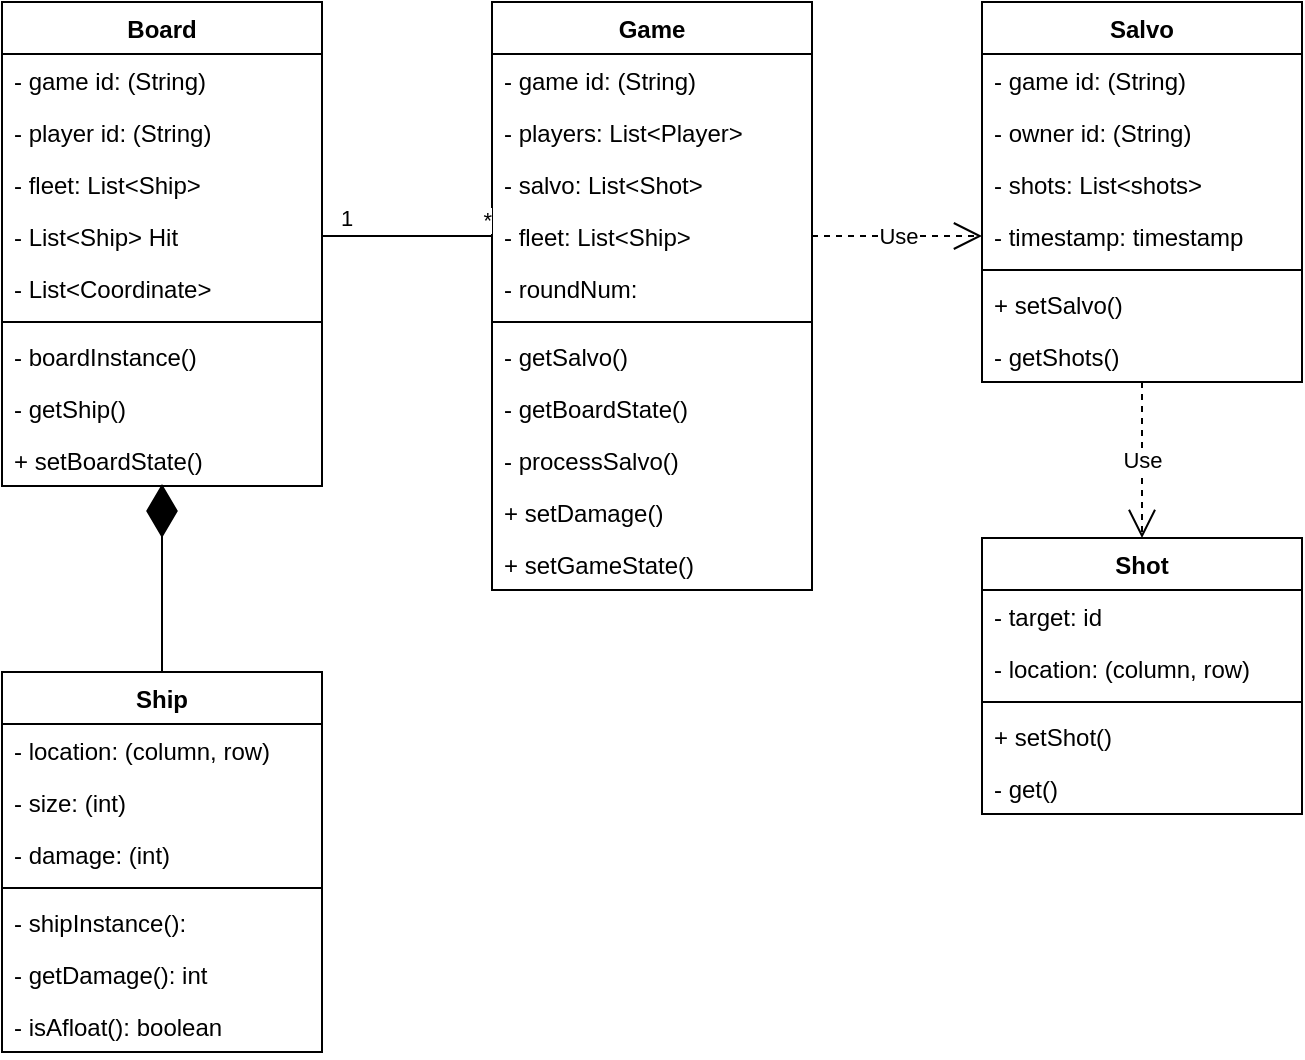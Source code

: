 <mxfile version="23.1.6" type="device">
  <diagram name="Page-1" id="JDudjV3MvGHf9qQe2R2f">
    <mxGraphModel dx="1050" dy="530" grid="1" gridSize="10" guides="1" tooltips="1" connect="1" arrows="1" fold="1" page="1" pageScale="1" pageWidth="850" pageHeight="1100" math="0" shadow="0">
      <root>
        <mxCell id="0" />
        <mxCell id="1" parent="0" />
        <mxCell id="yWMJ2E7xd5D_mFMvM8we-1" value="Game" style="swimlane;fontStyle=1;align=center;verticalAlign=top;childLayout=stackLayout;horizontal=1;startSize=26;horizontalStack=0;resizeParent=1;resizeParentMax=0;resizeLast=0;collapsible=1;marginBottom=0;whiteSpace=wrap;html=1;" parent="1" vertex="1">
          <mxGeometry x="345" y="80" width="160" height="294" as="geometry" />
        </mxCell>
        <mxCell id="yWMJ2E7xd5D_mFMvM8we-2" value="- game id: (String)" style="text;strokeColor=none;fillColor=none;align=left;verticalAlign=top;spacingLeft=4;spacingRight=4;overflow=hidden;rotatable=0;points=[[0,0.5],[1,0.5]];portConstraint=eastwest;whiteSpace=wrap;html=1;" parent="yWMJ2E7xd5D_mFMvM8we-1" vertex="1">
          <mxGeometry y="26" width="160" height="26" as="geometry" />
        </mxCell>
        <mxCell id="yWMJ2E7xd5D_mFMvM8we-5" value="- players: List&amp;lt;Player&amp;gt;" style="text;strokeColor=none;fillColor=none;align=left;verticalAlign=top;spacingLeft=4;spacingRight=4;overflow=hidden;rotatable=0;points=[[0,0.5],[1,0.5]];portConstraint=eastwest;whiteSpace=wrap;html=1;" parent="yWMJ2E7xd5D_mFMvM8we-1" vertex="1">
          <mxGeometry y="52" width="160" height="26" as="geometry" />
        </mxCell>
        <mxCell id="yWMJ2E7xd5D_mFMvM8we-8" value="- salvo: List&amp;lt;Shot&amp;gt;" style="text;strokeColor=none;fillColor=none;align=left;verticalAlign=top;spacingLeft=4;spacingRight=4;overflow=hidden;rotatable=0;points=[[0,0.5],[1,0.5]];portConstraint=eastwest;whiteSpace=wrap;html=1;" parent="yWMJ2E7xd5D_mFMvM8we-1" vertex="1">
          <mxGeometry y="78" width="160" height="26" as="geometry" />
        </mxCell>
        <mxCell id="Hba1ldYOGjqjfcJOBvTU-1" value="- fleet: List&amp;lt;Ship&amp;gt;" style="text;strokeColor=none;fillColor=none;align=left;verticalAlign=top;spacingLeft=4;spacingRight=4;overflow=hidden;rotatable=0;points=[[0,0.5],[1,0.5]];portConstraint=eastwest;whiteSpace=wrap;html=1;" vertex="1" parent="yWMJ2E7xd5D_mFMvM8we-1">
          <mxGeometry y="104" width="160" height="26" as="geometry" />
        </mxCell>
        <mxCell id="yWMJ2E7xd5D_mFMvM8we-6" value="- roundNum: " style="text;strokeColor=none;fillColor=none;align=left;verticalAlign=top;spacingLeft=4;spacingRight=4;overflow=hidden;rotatable=0;points=[[0,0.5],[1,0.5]];portConstraint=eastwest;whiteSpace=wrap;html=1;" parent="yWMJ2E7xd5D_mFMvM8we-1" vertex="1">
          <mxGeometry y="130" width="160" height="26" as="geometry" />
        </mxCell>
        <mxCell id="yWMJ2E7xd5D_mFMvM8we-3" value="" style="line;strokeWidth=1;fillColor=none;align=left;verticalAlign=middle;spacingTop=-1;spacingLeft=3;spacingRight=3;rotatable=0;labelPosition=right;points=[];portConstraint=eastwest;strokeColor=inherit;" parent="yWMJ2E7xd5D_mFMvM8we-1" vertex="1">
          <mxGeometry y="156" width="160" height="8" as="geometry" />
        </mxCell>
        <mxCell id="yWMJ2E7xd5D_mFMvM8we-31" value="- getSalvo()" style="text;strokeColor=none;fillColor=none;align=left;verticalAlign=top;spacingLeft=4;spacingRight=4;overflow=hidden;rotatable=0;points=[[0,0.5],[1,0.5]];portConstraint=eastwest;whiteSpace=wrap;html=1;" parent="yWMJ2E7xd5D_mFMvM8we-1" vertex="1">
          <mxGeometry y="164" width="160" height="26" as="geometry" />
        </mxCell>
        <mxCell id="Hba1ldYOGjqjfcJOBvTU-4" value="- getBoardState()" style="text;strokeColor=none;fillColor=none;align=left;verticalAlign=top;spacingLeft=4;spacingRight=4;overflow=hidden;rotatable=0;points=[[0,0.5],[1,0.5]];portConstraint=eastwest;whiteSpace=wrap;html=1;" vertex="1" parent="yWMJ2E7xd5D_mFMvM8we-1">
          <mxGeometry y="190" width="160" height="26" as="geometry" />
        </mxCell>
        <mxCell id="yWMJ2E7xd5D_mFMvM8we-4" value="- processSalvo()" style="text;strokeColor=none;fillColor=none;align=left;verticalAlign=top;spacingLeft=4;spacingRight=4;overflow=hidden;rotatable=0;points=[[0,0.5],[1,0.5]];portConstraint=eastwest;whiteSpace=wrap;html=1;" parent="yWMJ2E7xd5D_mFMvM8we-1" vertex="1">
          <mxGeometry y="216" width="160" height="26" as="geometry" />
        </mxCell>
        <mxCell id="yWMJ2E7xd5D_mFMvM8we-35" value="+ setDamage()" style="text;strokeColor=none;fillColor=none;align=left;verticalAlign=top;spacingLeft=4;spacingRight=4;overflow=hidden;rotatable=0;points=[[0,0.5],[1,0.5]];portConstraint=eastwest;whiteSpace=wrap;html=1;" parent="yWMJ2E7xd5D_mFMvM8we-1" vertex="1">
          <mxGeometry y="242" width="160" height="26" as="geometry" />
        </mxCell>
        <mxCell id="yWMJ2E7xd5D_mFMvM8we-32" value="+ setGameState()" style="text;strokeColor=none;fillColor=none;align=left;verticalAlign=top;spacingLeft=4;spacingRight=4;overflow=hidden;rotatable=0;points=[[0,0.5],[1,0.5]];portConstraint=eastwest;whiteSpace=wrap;html=1;" parent="yWMJ2E7xd5D_mFMvM8we-1" vertex="1">
          <mxGeometry y="268" width="160" height="26" as="geometry" />
        </mxCell>
        <mxCell id="yWMJ2E7xd5D_mFMvM8we-9" value="Salvo" style="swimlane;fontStyle=1;align=center;verticalAlign=top;childLayout=stackLayout;horizontal=1;startSize=26;horizontalStack=0;resizeParent=1;resizeParentMax=0;resizeLast=0;collapsible=1;marginBottom=0;whiteSpace=wrap;html=1;" parent="1" vertex="1">
          <mxGeometry x="590" y="80" width="160" height="190" as="geometry" />
        </mxCell>
        <mxCell id="yWMJ2E7xd5D_mFMvM8we-13" value="- game id: (String)" style="text;strokeColor=none;fillColor=none;align=left;verticalAlign=top;spacingLeft=4;spacingRight=4;overflow=hidden;rotatable=0;points=[[0,0.5],[1,0.5]];portConstraint=eastwest;whiteSpace=wrap;html=1;" parent="yWMJ2E7xd5D_mFMvM8we-9" vertex="1">
          <mxGeometry y="26" width="160" height="26" as="geometry" />
        </mxCell>
        <mxCell id="yWMJ2E7xd5D_mFMvM8we-15" value="- owner id: (String)" style="text;strokeColor=none;fillColor=none;align=left;verticalAlign=top;spacingLeft=4;spacingRight=4;overflow=hidden;rotatable=0;points=[[0,0.5],[1,0.5]];portConstraint=eastwest;whiteSpace=wrap;html=1;" parent="yWMJ2E7xd5D_mFMvM8we-9" vertex="1">
          <mxGeometry y="52" width="160" height="26" as="geometry" />
        </mxCell>
        <mxCell id="yWMJ2E7xd5D_mFMvM8we-10" value="- shots: List&amp;lt;shots&amp;gt;" style="text;strokeColor=none;fillColor=none;align=left;verticalAlign=top;spacingLeft=4;spacingRight=4;overflow=hidden;rotatable=0;points=[[0,0.5],[1,0.5]];portConstraint=eastwest;whiteSpace=wrap;html=1;" parent="yWMJ2E7xd5D_mFMvM8we-9" vertex="1">
          <mxGeometry y="78" width="160" height="26" as="geometry" />
        </mxCell>
        <mxCell id="yWMJ2E7xd5D_mFMvM8we-14" value="&lt;div&gt;- timestamp: timestamp&lt;/div&gt;" style="text;strokeColor=none;fillColor=none;align=left;verticalAlign=top;spacingLeft=4;spacingRight=4;overflow=hidden;rotatable=0;points=[[0,0.5],[1,0.5]];portConstraint=eastwest;whiteSpace=wrap;html=1;" parent="yWMJ2E7xd5D_mFMvM8we-9" vertex="1">
          <mxGeometry y="104" width="160" height="26" as="geometry" />
        </mxCell>
        <mxCell id="yWMJ2E7xd5D_mFMvM8we-11" value="" style="line;strokeWidth=1;fillColor=none;align=left;verticalAlign=middle;spacingTop=-1;spacingLeft=3;spacingRight=3;rotatable=0;labelPosition=right;points=[];portConstraint=eastwest;strokeColor=inherit;" parent="yWMJ2E7xd5D_mFMvM8we-9" vertex="1">
          <mxGeometry y="130" width="160" height="8" as="geometry" />
        </mxCell>
        <mxCell id="yWMJ2E7xd5D_mFMvM8we-30" value="+ setSalvo()" style="text;strokeColor=none;fillColor=none;align=left;verticalAlign=top;spacingLeft=4;spacingRight=4;overflow=hidden;rotatable=0;points=[[0,0.5],[1,0.5]];portConstraint=eastwest;whiteSpace=wrap;html=1;" parent="yWMJ2E7xd5D_mFMvM8we-9" vertex="1">
          <mxGeometry y="138" width="160" height="26" as="geometry" />
        </mxCell>
        <mxCell id="yWMJ2E7xd5D_mFMvM8we-12" value="- getShots()" style="text;strokeColor=none;fillColor=none;align=left;verticalAlign=top;spacingLeft=4;spacingRight=4;overflow=hidden;rotatable=0;points=[[0,0.5],[1,0.5]];portConstraint=eastwest;whiteSpace=wrap;html=1;" parent="yWMJ2E7xd5D_mFMvM8we-9" vertex="1">
          <mxGeometry y="164" width="160" height="26" as="geometry" />
        </mxCell>
        <mxCell id="yWMJ2E7xd5D_mFMvM8we-16" value="Shot" style="swimlane;fontStyle=1;align=center;verticalAlign=top;childLayout=stackLayout;horizontal=1;startSize=26;horizontalStack=0;resizeParent=1;resizeParentMax=0;resizeLast=0;collapsible=1;marginBottom=0;whiteSpace=wrap;html=1;" parent="1" vertex="1">
          <mxGeometry x="590" y="348" width="160" height="138" as="geometry" />
        </mxCell>
        <mxCell id="yWMJ2E7xd5D_mFMvM8we-20" value="- target: id" style="text;strokeColor=none;fillColor=none;align=left;verticalAlign=top;spacingLeft=4;spacingRight=4;overflow=hidden;rotatable=0;points=[[0,0.5],[1,0.5]];portConstraint=eastwest;whiteSpace=wrap;html=1;" parent="yWMJ2E7xd5D_mFMvM8we-16" vertex="1">
          <mxGeometry y="26" width="160" height="26" as="geometry" />
        </mxCell>
        <mxCell id="yWMJ2E7xd5D_mFMvM8we-17" value="- location: (column, row)" style="text;strokeColor=none;fillColor=none;align=left;verticalAlign=top;spacingLeft=4;spacingRight=4;overflow=hidden;rotatable=0;points=[[0,0.5],[1,0.5]];portConstraint=eastwest;whiteSpace=wrap;html=1;" parent="yWMJ2E7xd5D_mFMvM8we-16" vertex="1">
          <mxGeometry y="52" width="160" height="26" as="geometry" />
        </mxCell>
        <mxCell id="yWMJ2E7xd5D_mFMvM8we-18" value="" style="line;strokeWidth=1;fillColor=none;align=left;verticalAlign=middle;spacingTop=-1;spacingLeft=3;spacingRight=3;rotatable=0;labelPosition=right;points=[];portConstraint=eastwest;strokeColor=inherit;" parent="yWMJ2E7xd5D_mFMvM8we-16" vertex="1">
          <mxGeometry y="78" width="160" height="8" as="geometry" />
        </mxCell>
        <mxCell id="yWMJ2E7xd5D_mFMvM8we-19" value="+ setShot()" style="text;strokeColor=none;fillColor=none;align=left;verticalAlign=top;spacingLeft=4;spacingRight=4;overflow=hidden;rotatable=0;points=[[0,0.5],[1,0.5]];portConstraint=eastwest;whiteSpace=wrap;html=1;" parent="yWMJ2E7xd5D_mFMvM8we-16" vertex="1">
          <mxGeometry y="86" width="160" height="26" as="geometry" />
        </mxCell>
        <mxCell id="yWMJ2E7xd5D_mFMvM8we-22" value="- get()" style="text;strokeColor=none;fillColor=none;align=left;verticalAlign=top;spacingLeft=4;spacingRight=4;overflow=hidden;rotatable=0;points=[[0,0.5],[1,0.5]];portConstraint=eastwest;whiteSpace=wrap;html=1;" parent="yWMJ2E7xd5D_mFMvM8we-16" vertex="1">
          <mxGeometry y="112" width="160" height="26" as="geometry" />
        </mxCell>
        <mxCell id="yWMJ2E7xd5D_mFMvM8we-23" value="Ship" style="swimlane;fontStyle=1;align=center;verticalAlign=top;childLayout=stackLayout;horizontal=1;startSize=26;horizontalStack=0;resizeParent=1;resizeParentMax=0;resizeLast=0;collapsible=1;marginBottom=0;whiteSpace=wrap;html=1;" parent="1" vertex="1">
          <mxGeometry x="100" y="415" width="160" height="190" as="geometry" />
        </mxCell>
        <mxCell id="yWMJ2E7xd5D_mFMvM8we-24" value="&lt;div&gt;- location: (column, row)&lt;/div&gt;" style="text;strokeColor=none;fillColor=none;align=left;verticalAlign=top;spacingLeft=4;spacingRight=4;overflow=hidden;rotatable=0;points=[[0,0.5],[1,0.5]];portConstraint=eastwest;whiteSpace=wrap;html=1;" parent="yWMJ2E7xd5D_mFMvM8we-23" vertex="1">
          <mxGeometry y="26" width="160" height="26" as="geometry" />
        </mxCell>
        <mxCell id="yWMJ2E7xd5D_mFMvM8we-28" value="- size: (int)" style="text;strokeColor=none;fillColor=none;align=left;verticalAlign=top;spacingLeft=4;spacingRight=4;overflow=hidden;rotatable=0;points=[[0,0.5],[1,0.5]];portConstraint=eastwest;whiteSpace=wrap;html=1;" parent="yWMJ2E7xd5D_mFMvM8we-23" vertex="1">
          <mxGeometry y="52" width="160" height="26" as="geometry" />
        </mxCell>
        <mxCell id="yWMJ2E7xd5D_mFMvM8we-27" value="- damage: (int)" style="text;strokeColor=none;fillColor=none;align=left;verticalAlign=top;spacingLeft=4;spacingRight=4;overflow=hidden;rotatable=0;points=[[0,0.5],[1,0.5]];portConstraint=eastwest;whiteSpace=wrap;html=1;" parent="yWMJ2E7xd5D_mFMvM8we-23" vertex="1">
          <mxGeometry y="78" width="160" height="26" as="geometry" />
        </mxCell>
        <mxCell id="yWMJ2E7xd5D_mFMvM8we-25" value="" style="line;strokeWidth=1;fillColor=none;align=left;verticalAlign=middle;spacingTop=-1;spacingLeft=3;spacingRight=3;rotatable=0;labelPosition=right;points=[];portConstraint=eastwest;strokeColor=inherit;" parent="yWMJ2E7xd5D_mFMvM8we-23" vertex="1">
          <mxGeometry y="104" width="160" height="8" as="geometry" />
        </mxCell>
        <mxCell id="yWMJ2E7xd5D_mFMvM8we-41" value="- shipInstance():" style="text;strokeColor=none;fillColor=none;align=left;verticalAlign=top;spacingLeft=4;spacingRight=4;overflow=hidden;rotatable=0;points=[[0,0.5],[1,0.5]];portConstraint=eastwest;whiteSpace=wrap;html=1;" parent="yWMJ2E7xd5D_mFMvM8we-23" vertex="1">
          <mxGeometry y="112" width="160" height="26" as="geometry" />
        </mxCell>
        <mxCell id="yWMJ2E7xd5D_mFMvM8we-34" value="- getDamage(): int" style="text;strokeColor=none;fillColor=none;align=left;verticalAlign=top;spacingLeft=4;spacingRight=4;overflow=hidden;rotatable=0;points=[[0,0.5],[1,0.5]];portConstraint=eastwest;whiteSpace=wrap;html=1;" parent="yWMJ2E7xd5D_mFMvM8we-23" vertex="1">
          <mxGeometry y="138" width="160" height="26" as="geometry" />
        </mxCell>
        <mxCell id="yWMJ2E7xd5D_mFMvM8we-26" value="- isAfloat(): boolean" style="text;strokeColor=none;fillColor=none;align=left;verticalAlign=top;spacingLeft=4;spacingRight=4;overflow=hidden;rotatable=0;points=[[0,0.5],[1,0.5]];portConstraint=eastwest;whiteSpace=wrap;html=1;" parent="yWMJ2E7xd5D_mFMvM8we-23" vertex="1">
          <mxGeometry y="164" width="160" height="26" as="geometry" />
        </mxCell>
        <mxCell id="yWMJ2E7xd5D_mFMvM8we-36" value="Board" style="swimlane;fontStyle=1;align=center;verticalAlign=top;childLayout=stackLayout;horizontal=1;startSize=26;horizontalStack=0;resizeParent=1;resizeParentMax=0;resizeLast=0;collapsible=1;marginBottom=0;whiteSpace=wrap;html=1;" parent="1" vertex="1">
          <mxGeometry x="100" y="80" width="160" height="242" as="geometry" />
        </mxCell>
        <mxCell id="yWMJ2E7xd5D_mFMvM8we-45" value="- game id: (String)" style="text;strokeColor=none;fillColor=none;align=left;verticalAlign=top;spacingLeft=4;spacingRight=4;overflow=hidden;rotatable=0;points=[[0,0.5],[1,0.5]];portConstraint=eastwest;whiteSpace=wrap;html=1;" parent="yWMJ2E7xd5D_mFMvM8we-36" vertex="1">
          <mxGeometry y="26" width="160" height="26" as="geometry" />
        </mxCell>
        <mxCell id="yWMJ2E7xd5D_mFMvM8we-46" value="- player id: (String)" style="text;strokeColor=none;fillColor=none;align=left;verticalAlign=top;spacingLeft=4;spacingRight=4;overflow=hidden;rotatable=0;points=[[0,0.5],[1,0.5]];portConstraint=eastwest;whiteSpace=wrap;html=1;" parent="yWMJ2E7xd5D_mFMvM8we-36" vertex="1">
          <mxGeometry y="52" width="160" height="26" as="geometry" />
        </mxCell>
        <mxCell id="Hba1ldYOGjqjfcJOBvTU-2" value="- fleet: List&amp;lt;Ship&amp;gt;" style="text;strokeColor=none;fillColor=none;align=left;verticalAlign=top;spacingLeft=4;spacingRight=4;overflow=hidden;rotatable=0;points=[[0,0.5],[1,0.5]];portConstraint=eastwest;whiteSpace=wrap;html=1;" vertex="1" parent="yWMJ2E7xd5D_mFMvM8we-36">
          <mxGeometry y="78" width="160" height="26" as="geometry" />
        </mxCell>
        <mxCell id="yWMJ2E7xd5D_mFMvM8we-37" value="- List&amp;lt;Ship&amp;gt; Hit" style="text;strokeColor=none;fillColor=none;align=left;verticalAlign=top;spacingLeft=4;spacingRight=4;overflow=hidden;rotatable=0;points=[[0,0.5],[1,0.5]];portConstraint=eastwest;whiteSpace=wrap;html=1;" parent="yWMJ2E7xd5D_mFMvM8we-36" vertex="1">
          <mxGeometry y="104" width="160" height="26" as="geometry" />
        </mxCell>
        <mxCell id="Hba1ldYOGjqjfcJOBvTU-3" value="- List&amp;lt;Coordinate&amp;gt;" style="text;strokeColor=none;fillColor=none;align=left;verticalAlign=top;spacingLeft=4;spacingRight=4;overflow=hidden;rotatable=0;points=[[0,0.5],[1,0.5]];portConstraint=eastwest;whiteSpace=wrap;html=1;" vertex="1" parent="yWMJ2E7xd5D_mFMvM8we-36">
          <mxGeometry y="130" width="160" height="26" as="geometry" />
        </mxCell>
        <mxCell id="yWMJ2E7xd5D_mFMvM8we-38" value="" style="line;strokeWidth=1;fillColor=none;align=left;verticalAlign=middle;spacingTop=-1;spacingLeft=3;spacingRight=3;rotatable=0;labelPosition=right;points=[];portConstraint=eastwest;strokeColor=inherit;" parent="yWMJ2E7xd5D_mFMvM8we-36" vertex="1">
          <mxGeometry y="156" width="160" height="8" as="geometry" />
        </mxCell>
        <mxCell id="yWMJ2E7xd5D_mFMvM8we-39" value="- boardInstance()" style="text;strokeColor=none;fillColor=none;align=left;verticalAlign=top;spacingLeft=4;spacingRight=4;overflow=hidden;rotatable=0;points=[[0,0.5],[1,0.5]];portConstraint=eastwest;whiteSpace=wrap;html=1;" parent="yWMJ2E7xd5D_mFMvM8we-36" vertex="1">
          <mxGeometry y="164" width="160" height="26" as="geometry" />
        </mxCell>
        <mxCell id="yWMJ2E7xd5D_mFMvM8we-43" value="- getShip()" style="text;strokeColor=none;fillColor=none;align=left;verticalAlign=top;spacingLeft=4;spacingRight=4;overflow=hidden;rotatable=0;points=[[0,0.5],[1,0.5]];portConstraint=eastwest;whiteSpace=wrap;html=1;" parent="yWMJ2E7xd5D_mFMvM8we-36" vertex="1">
          <mxGeometry y="190" width="160" height="26" as="geometry" />
        </mxCell>
        <mxCell id="yWMJ2E7xd5D_mFMvM8we-42" value="+ setBoardState()" style="text;strokeColor=none;fillColor=none;align=left;verticalAlign=top;spacingLeft=4;spacingRight=4;overflow=hidden;rotatable=0;points=[[0,0.5],[1,0.5]];portConstraint=eastwest;whiteSpace=wrap;html=1;" parent="yWMJ2E7xd5D_mFMvM8we-36" vertex="1">
          <mxGeometry y="216" width="160" height="26" as="geometry" />
        </mxCell>
        <mxCell id="yWMJ2E7xd5D_mFMvM8we-52" value="Use" style="endArrow=open;endSize=12;dashed=1;html=1;rounded=0;entryX=0.5;entryY=0;entryDx=0;entryDy=0;exitX=0.5;exitY=1;exitDx=0;exitDy=0;exitPerimeter=0;" parent="1" source="yWMJ2E7xd5D_mFMvM8we-12" target="yWMJ2E7xd5D_mFMvM8we-16" edge="1">
          <mxGeometry width="160" relative="1" as="geometry">
            <mxPoint x="345" y="430" as="sourcePoint" />
            <mxPoint x="510" y="430" as="targetPoint" />
          </mxGeometry>
        </mxCell>
        <mxCell id="yWMJ2E7xd5D_mFMvM8we-58" value="Use" style="endArrow=open;endSize=12;dashed=1;html=1;rounded=0;entryX=0;entryY=0.5;entryDx=0;entryDy=0;exitX=1;exitY=0.5;exitDx=0;exitDy=0;" parent="1" target="yWMJ2E7xd5D_mFMvM8we-14" edge="1">
          <mxGeometry width="160" relative="1" as="geometry">
            <mxPoint x="505" y="197" as="sourcePoint" />
            <mxPoint x="600" y="327" as="targetPoint" />
          </mxGeometry>
        </mxCell>
        <mxCell id="Hba1ldYOGjqjfcJOBvTU-6" value="" style="endArrow=diamondThin;endFill=1;endSize=24;html=1;rounded=0;entryX=0.5;entryY=1;entryDx=0;entryDy=0;entryPerimeter=0;exitX=0.5;exitY=0;exitDx=0;exitDy=0;" edge="1" parent="1" source="yWMJ2E7xd5D_mFMvM8we-23">
          <mxGeometry width="160" relative="1" as="geometry">
            <mxPoint x="300" y="325" as="sourcePoint" />
            <mxPoint x="180" y="321" as="targetPoint" />
          </mxGeometry>
        </mxCell>
        <mxCell id="Hba1ldYOGjqjfcJOBvTU-7" value="" style="endArrow=none;html=1;edgeStyle=orthogonalEdgeStyle;rounded=0;entryX=0;entryY=0.5;entryDx=0;entryDy=0;exitX=1;exitY=0.5;exitDx=0;exitDy=0;" edge="1" parent="1" source="yWMJ2E7xd5D_mFMvM8we-37" target="Hba1ldYOGjqjfcJOBvTU-1">
          <mxGeometry relative="1" as="geometry">
            <mxPoint x="260" y="200.5" as="sourcePoint" />
            <mxPoint x="330" y="200" as="targetPoint" />
          </mxGeometry>
        </mxCell>
        <mxCell id="Hba1ldYOGjqjfcJOBvTU-8" value="&lt;div align=&quot;center&quot;&gt;&lt;br&gt;&lt;/div&gt;" style="edgeLabel;resizable=0;html=1;align=left;verticalAlign=bottom;" connectable="0" vertex="1" parent="Hba1ldYOGjqjfcJOBvTU-7">
          <mxGeometry x="-1" relative="1" as="geometry" />
        </mxCell>
        <mxCell id="Hba1ldYOGjqjfcJOBvTU-9" value="*" style="edgeLabel;resizable=0;html=1;align=right;verticalAlign=bottom;" connectable="0" vertex="1" parent="Hba1ldYOGjqjfcJOBvTU-7">
          <mxGeometry x="1" relative="1" as="geometry" />
        </mxCell>
        <mxCell id="Hba1ldYOGjqjfcJOBvTU-14" value="1" style="edgeLabel;html=1;align=center;verticalAlign=middle;resizable=0;points=[];" vertex="1" connectable="0" parent="Hba1ldYOGjqjfcJOBvTU-7">
          <mxGeometry x="-0.718" y="9" relative="1" as="geometry">
            <mxPoint as="offset" />
          </mxGeometry>
        </mxCell>
      </root>
    </mxGraphModel>
  </diagram>
</mxfile>
